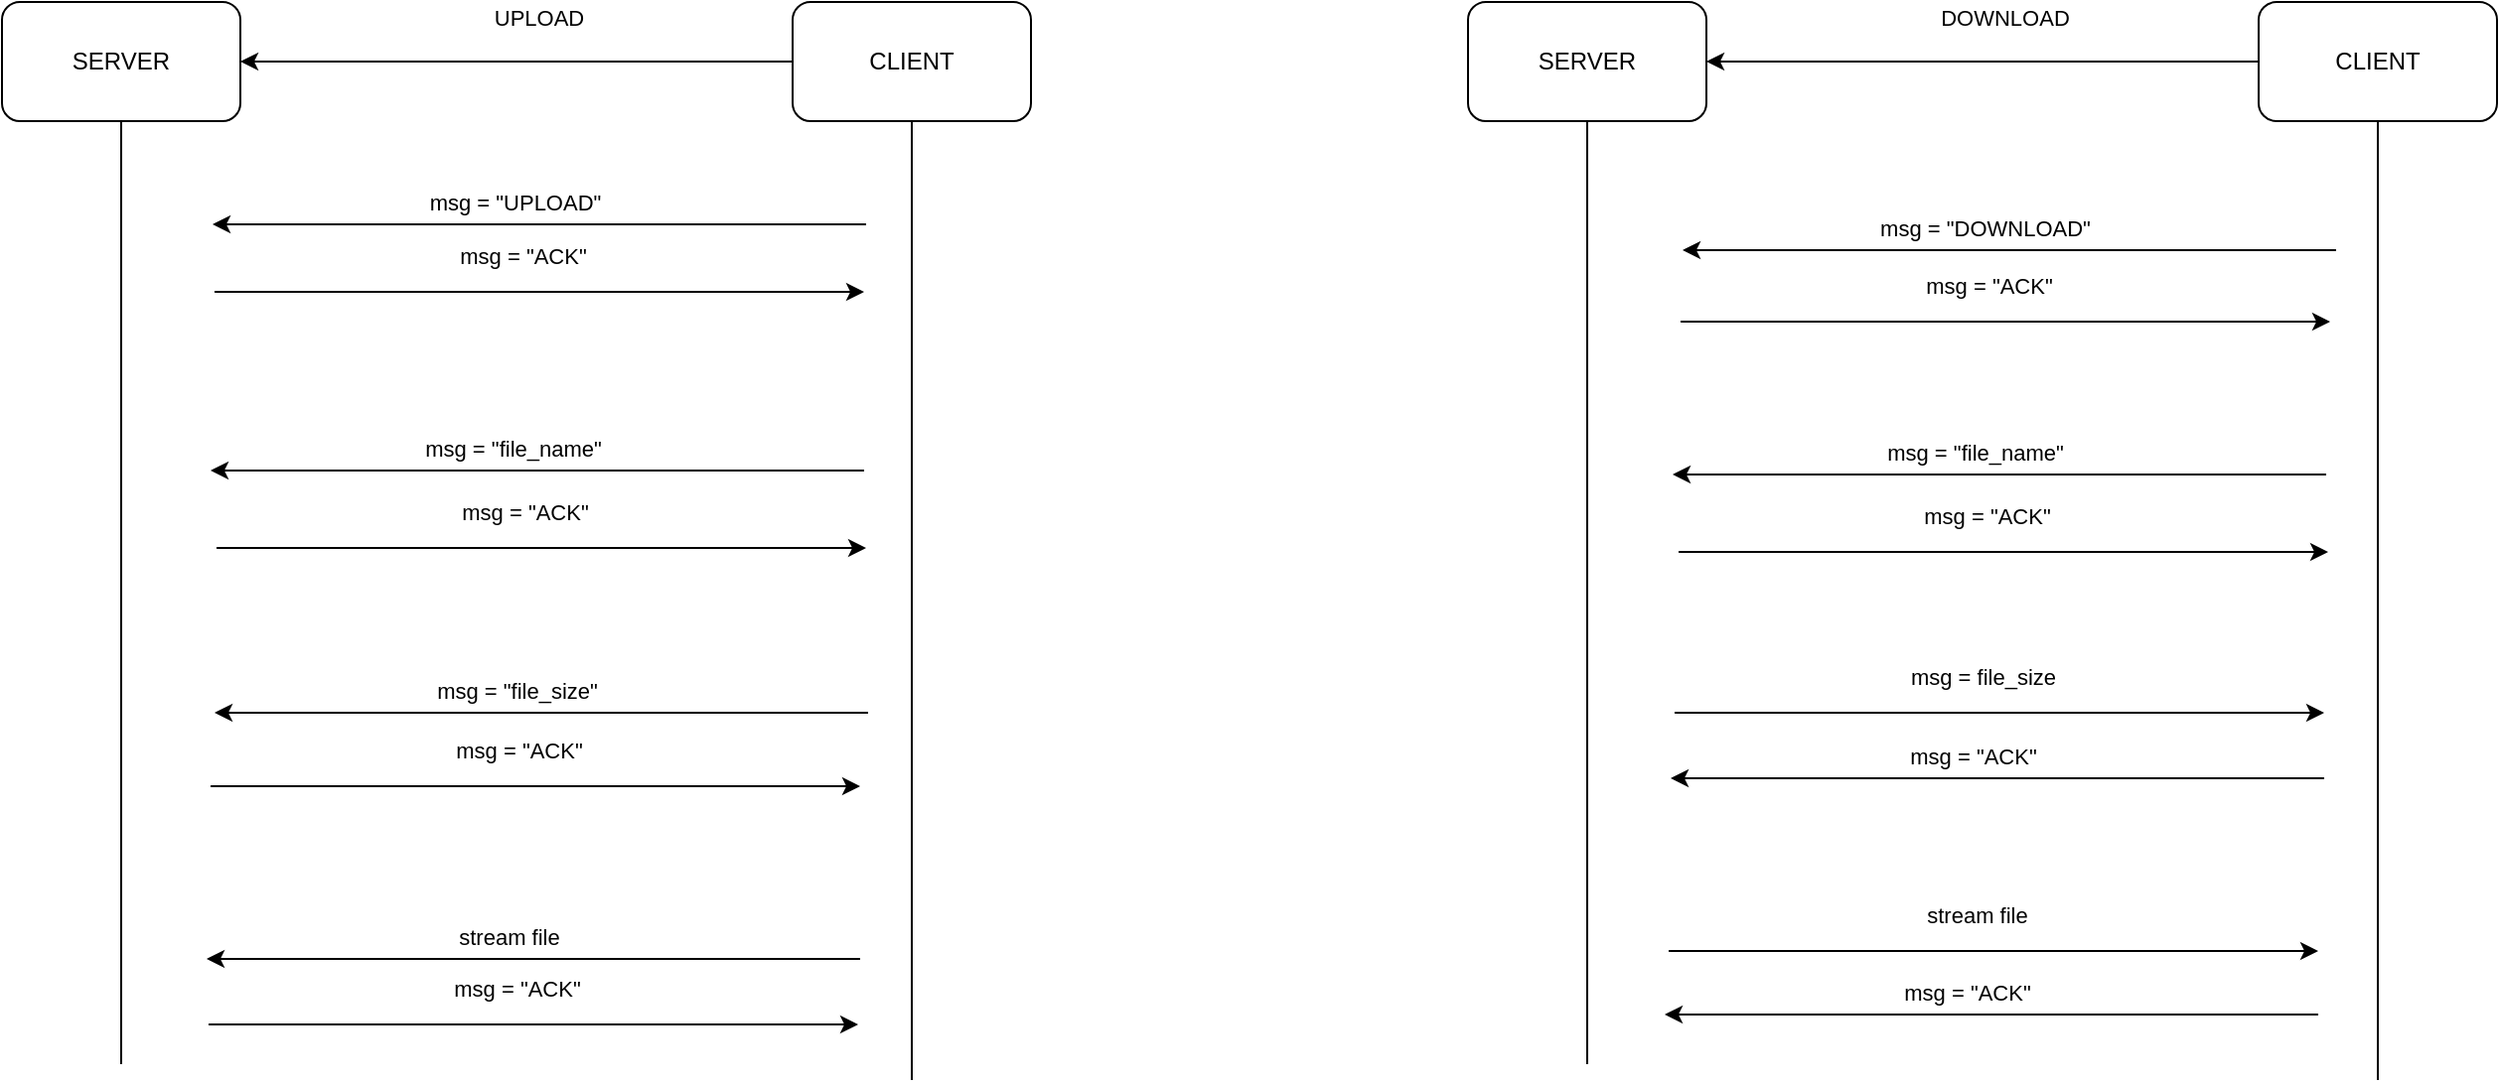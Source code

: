 <mxfile version="14.5.1" type="device"><diagram id="etTMe-aTBtykoKIRQ92Y" name="Página-1"><mxGraphModel dx="1938" dy="841" grid="0" gridSize="10" guides="1" tooltips="1" connect="1" arrows="1" fold="1" page="0" pageScale="1" pageWidth="827" pageHeight="1169" math="0" shadow="0"><root><mxCell id="0"/><mxCell id="1" parent="0"/><mxCell id="kEZy8tKeSXpMMvffPhkG-1" value="SERVER" style="rounded=1;whiteSpace=wrap;html=1;" vertex="1" parent="1"><mxGeometry x="-24" y="31" width="120" height="60" as="geometry"/></mxCell><mxCell id="kEZy8tKeSXpMMvffPhkG-6" style="edgeStyle=orthogonalEdgeStyle;rounded=0;orthogonalLoop=1;jettySize=auto;html=1;entryX=1;entryY=0.5;entryDx=0;entryDy=0;" edge="1" parent="1" source="kEZy8tKeSXpMMvffPhkG-2" target="kEZy8tKeSXpMMvffPhkG-1"><mxGeometry relative="1" as="geometry"/></mxCell><mxCell id="kEZy8tKeSXpMMvffPhkG-7" value="UPLOAD" style="edgeLabel;html=1;align=center;verticalAlign=middle;resizable=0;points=[];" vertex="1" connectable="0" parent="kEZy8tKeSXpMMvffPhkG-6"><mxGeometry x="0.259" y="1" relative="1" as="geometry"><mxPoint x="47" y="-23" as="offset"/></mxGeometry></mxCell><mxCell id="kEZy8tKeSXpMMvffPhkG-2" value="CLIENT" style="rounded=1;whiteSpace=wrap;html=1;" vertex="1" parent="1"><mxGeometry x="374" y="31" width="120" height="60" as="geometry"/></mxCell><mxCell id="kEZy8tKeSXpMMvffPhkG-3" value="" style="endArrow=none;html=1;entryX=0.5;entryY=1;entryDx=0;entryDy=0;" edge="1" parent="1" target="kEZy8tKeSXpMMvffPhkG-1"><mxGeometry width="50" height="50" relative="1" as="geometry"><mxPoint x="36" y="566" as="sourcePoint"/><mxPoint x="414" y="309" as="targetPoint"/></mxGeometry></mxCell><mxCell id="kEZy8tKeSXpMMvffPhkG-4" value="" style="endArrow=none;html=1;entryX=0.5;entryY=1;entryDx=0;entryDy=0;" edge="1" parent="1" target="kEZy8tKeSXpMMvffPhkG-2"><mxGeometry width="50" height="50" relative="1" as="geometry"><mxPoint x="434" y="574" as="sourcePoint"/><mxPoint x="437.42" y="125" as="targetPoint"/></mxGeometry></mxCell><mxCell id="kEZy8tKeSXpMMvffPhkG-8" value="" style="endArrow=classic;html=1;" edge="1" parent="1"><mxGeometry width="50" height="50" relative="1" as="geometry"><mxPoint x="411" y="143" as="sourcePoint"/><mxPoint x="82" y="143" as="targetPoint"/></mxGeometry></mxCell><mxCell id="kEZy8tKeSXpMMvffPhkG-9" value="msg = &quot;UPLOAD&quot;" style="edgeLabel;html=1;align=center;verticalAlign=middle;resizable=0;points=[];" vertex="1" connectable="0" parent="kEZy8tKeSXpMMvffPhkG-8"><mxGeometry x="0.113" y="4" relative="1" as="geometry"><mxPoint x="6" y="-15" as="offset"/></mxGeometry></mxCell><mxCell id="kEZy8tKeSXpMMvffPhkG-10" value="" style="endArrow=classic;html=1;" edge="1" parent="1"><mxGeometry width="50" height="50" relative="1" as="geometry"><mxPoint x="84" y="306" as="sourcePoint"/><mxPoint x="411" y="306" as="targetPoint"/></mxGeometry></mxCell><mxCell id="kEZy8tKeSXpMMvffPhkG-11" value="msg = &quot;ACK&quot;" style="edgeLabel;html=1;align=center;verticalAlign=middle;resizable=0;points=[];" vertex="1" connectable="0" parent="kEZy8tKeSXpMMvffPhkG-10"><mxGeometry x="0.113" y="4" relative="1" as="geometry"><mxPoint x="-27" y="-14" as="offset"/></mxGeometry></mxCell><mxCell id="kEZy8tKeSXpMMvffPhkG-14" value="" style="endArrow=classic;html=1;" edge="1" parent="1"><mxGeometry width="50" height="50" relative="1" as="geometry"><mxPoint x="410" y="267" as="sourcePoint"/><mxPoint x="81" y="267" as="targetPoint"/></mxGeometry></mxCell><mxCell id="kEZy8tKeSXpMMvffPhkG-15" value="msg = &quot;file_name&quot;" style="edgeLabel;html=1;align=center;verticalAlign=middle;resizable=0;points=[];" vertex="1" connectable="0" parent="kEZy8tKeSXpMMvffPhkG-14"><mxGeometry x="0.113" y="4" relative="1" as="geometry"><mxPoint x="6" y="-15" as="offset"/></mxGeometry></mxCell><mxCell id="kEZy8tKeSXpMMvffPhkG-16" value="" style="endArrow=classic;html=1;" edge="1" parent="1"><mxGeometry width="50" height="50" relative="1" as="geometry"><mxPoint x="408" y="513" as="sourcePoint"/><mxPoint x="79" y="513" as="targetPoint"/></mxGeometry></mxCell><mxCell id="kEZy8tKeSXpMMvffPhkG-17" value="stream file" style="edgeLabel;html=1;align=center;verticalAlign=middle;resizable=0;points=[];" vertex="1" connectable="0" parent="kEZy8tKeSXpMMvffPhkG-16"><mxGeometry x="0.113" y="4" relative="1" as="geometry"><mxPoint x="6" y="-15" as="offset"/></mxGeometry></mxCell><mxCell id="kEZy8tKeSXpMMvffPhkG-18" value="" style="endArrow=classic;html=1;" edge="1" parent="1"><mxGeometry width="50" height="50" relative="1" as="geometry"><mxPoint x="412" y="389" as="sourcePoint"/><mxPoint x="83" y="389" as="targetPoint"/></mxGeometry></mxCell><mxCell id="kEZy8tKeSXpMMvffPhkG-19" value="msg = &quot;file_size&quot;" style="edgeLabel;html=1;align=center;verticalAlign=middle;resizable=0;points=[];" vertex="1" connectable="0" parent="kEZy8tKeSXpMMvffPhkG-18"><mxGeometry x="0.113" y="4" relative="1" as="geometry"><mxPoint x="6" y="-15" as="offset"/></mxGeometry></mxCell><mxCell id="kEZy8tKeSXpMMvffPhkG-20" value="" style="endArrow=classic;html=1;" edge="1" parent="1"><mxGeometry width="50" height="50" relative="1" as="geometry"><mxPoint x="81" y="426" as="sourcePoint"/><mxPoint x="408" y="426" as="targetPoint"/></mxGeometry></mxCell><mxCell id="kEZy8tKeSXpMMvffPhkG-21" value="msg = &quot;ACK&quot;" style="edgeLabel;html=1;align=center;verticalAlign=middle;resizable=0;points=[];" vertex="1" connectable="0" parent="kEZy8tKeSXpMMvffPhkG-20"><mxGeometry x="0.113" y="4" relative="1" as="geometry"><mxPoint x="-27" y="-14" as="offset"/></mxGeometry></mxCell><mxCell id="kEZy8tKeSXpMMvffPhkG-22" value="SERVER" style="rounded=1;whiteSpace=wrap;html=1;" vertex="1" parent="1"><mxGeometry x="714" y="31" width="120" height="60" as="geometry"/></mxCell><mxCell id="kEZy8tKeSXpMMvffPhkG-23" style="edgeStyle=orthogonalEdgeStyle;rounded=0;orthogonalLoop=1;jettySize=auto;html=1;entryX=1;entryY=0.5;entryDx=0;entryDy=0;" edge="1" source="kEZy8tKeSXpMMvffPhkG-25" target="kEZy8tKeSXpMMvffPhkG-22" parent="1"><mxGeometry relative="1" as="geometry"/></mxCell><mxCell id="kEZy8tKeSXpMMvffPhkG-24" value="DOWNLOAD" style="edgeLabel;html=1;align=center;verticalAlign=middle;resizable=0;points=[];" vertex="1" connectable="0" parent="kEZy8tKeSXpMMvffPhkG-23"><mxGeometry x="0.259" y="1" relative="1" as="geometry"><mxPoint x="47" y="-23" as="offset"/></mxGeometry></mxCell><mxCell id="kEZy8tKeSXpMMvffPhkG-25" value="CLIENT" style="rounded=1;whiteSpace=wrap;html=1;" vertex="1" parent="1"><mxGeometry x="1112" y="31" width="120" height="60" as="geometry"/></mxCell><mxCell id="kEZy8tKeSXpMMvffPhkG-26" value="" style="endArrow=none;html=1;entryX=0.5;entryY=1;entryDx=0;entryDy=0;" edge="1" target="kEZy8tKeSXpMMvffPhkG-22" parent="1"><mxGeometry width="50" height="50" relative="1" as="geometry"><mxPoint x="774" y="566" as="sourcePoint"/><mxPoint x="1152" y="309" as="targetPoint"/></mxGeometry></mxCell><mxCell id="kEZy8tKeSXpMMvffPhkG-27" value="" style="endArrow=none;html=1;entryX=0.5;entryY=1;entryDx=0;entryDy=0;" edge="1" target="kEZy8tKeSXpMMvffPhkG-25" parent="1"><mxGeometry width="50" height="50" relative="1" as="geometry"><mxPoint x="1172" y="574" as="sourcePoint"/><mxPoint x="1175.42" y="125" as="targetPoint"/></mxGeometry></mxCell><mxCell id="kEZy8tKeSXpMMvffPhkG-28" value="" style="endArrow=classic;html=1;" edge="1" parent="1"><mxGeometry width="50" height="50" relative="1" as="geometry"><mxPoint x="1151" y="156" as="sourcePoint"/><mxPoint x="822.0" y="156" as="targetPoint"/></mxGeometry></mxCell><mxCell id="kEZy8tKeSXpMMvffPhkG-29" value="msg = &quot;DOWNLOAD&quot;" style="edgeLabel;html=1;align=center;verticalAlign=middle;resizable=0;points=[];" vertex="1" connectable="0" parent="kEZy8tKeSXpMMvffPhkG-28"><mxGeometry x="0.113" y="4" relative="1" as="geometry"><mxPoint x="6" y="-15" as="offset"/></mxGeometry></mxCell><mxCell id="kEZy8tKeSXpMMvffPhkG-30" value="" style="endArrow=classic;html=1;" edge="1" parent="1"><mxGeometry width="50" height="50" relative="1" as="geometry"><mxPoint x="820.0" y="308" as="sourcePoint"/><mxPoint x="1147" y="308" as="targetPoint"/></mxGeometry></mxCell><mxCell id="kEZy8tKeSXpMMvffPhkG-31" value="msg = &quot;ACK&quot;" style="edgeLabel;html=1;align=center;verticalAlign=middle;resizable=0;points=[];" vertex="1" connectable="0" parent="kEZy8tKeSXpMMvffPhkG-30"><mxGeometry x="0.113" y="4" relative="1" as="geometry"><mxPoint x="-27" y="-14" as="offset"/></mxGeometry></mxCell><mxCell id="kEZy8tKeSXpMMvffPhkG-32" value="" style="endArrow=classic;html=1;" edge="1" parent="1"><mxGeometry width="50" height="50" relative="1" as="geometry"><mxPoint x="1146" y="269" as="sourcePoint"/><mxPoint x="817" y="269" as="targetPoint"/></mxGeometry></mxCell><mxCell id="kEZy8tKeSXpMMvffPhkG-33" value="msg = &quot;file_name&quot;" style="edgeLabel;html=1;align=center;verticalAlign=middle;resizable=0;points=[];" vertex="1" connectable="0" parent="kEZy8tKeSXpMMvffPhkG-32"><mxGeometry x="0.113" y="4" relative="1" as="geometry"><mxPoint x="6" y="-15" as="offset"/></mxGeometry></mxCell><mxCell id="kEZy8tKeSXpMMvffPhkG-40" value="" style="endArrow=classic;html=1;" edge="1" parent="1"><mxGeometry width="50" height="50" relative="1" as="geometry"><mxPoint x="818.0" y="389" as="sourcePoint"/><mxPoint x="1145" y="389" as="targetPoint"/></mxGeometry></mxCell><mxCell id="kEZy8tKeSXpMMvffPhkG-41" value="msg = file_size" style="edgeLabel;html=1;align=center;verticalAlign=middle;resizable=0;points=[];" vertex="1" connectable="0" parent="kEZy8tKeSXpMMvffPhkG-40"><mxGeometry x="0.113" y="4" relative="1" as="geometry"><mxPoint x="-27" y="-14" as="offset"/></mxGeometry></mxCell><mxCell id="kEZy8tKeSXpMMvffPhkG-44" value="" style="endArrow=classic;html=1;" edge="1" parent="1"><mxGeometry width="50" height="50" relative="1" as="geometry"><mxPoint x="1145" y="422" as="sourcePoint"/><mxPoint x="816" y="422" as="targetPoint"/></mxGeometry></mxCell><mxCell id="kEZy8tKeSXpMMvffPhkG-45" value="msg = &quot;ACK&quot;" style="edgeLabel;html=1;align=center;verticalAlign=middle;resizable=0;points=[];" vertex="1" connectable="0" parent="kEZy8tKeSXpMMvffPhkG-44"><mxGeometry x="0.113" y="4" relative="1" as="geometry"><mxPoint x="6" y="-15" as="offset"/></mxGeometry></mxCell><mxCell id="kEZy8tKeSXpMMvffPhkG-46" value="" style="endArrow=classic;html=1;" edge="1" parent="1"><mxGeometry width="50" height="50" relative="1" as="geometry"><mxPoint x="815" y="509" as="sourcePoint"/><mxPoint x="1142" y="509" as="targetPoint"/></mxGeometry></mxCell><mxCell id="kEZy8tKeSXpMMvffPhkG-47" value="stream file" style="edgeLabel;html=1;align=center;verticalAlign=middle;resizable=0;points=[];" vertex="1" connectable="0" parent="kEZy8tKeSXpMMvffPhkG-46"><mxGeometry x="0.113" y="4" relative="1" as="geometry"><mxPoint x="-27" y="-14" as="offset"/></mxGeometry></mxCell><mxCell id="kEZy8tKeSXpMMvffPhkG-48" value="" style="endArrow=classic;html=1;" edge="1" parent="1"><mxGeometry width="50" height="50" relative="1" as="geometry"><mxPoint x="83" y="177" as="sourcePoint"/><mxPoint x="410" y="177" as="targetPoint"/></mxGeometry></mxCell><mxCell id="kEZy8tKeSXpMMvffPhkG-49" value="msg = &quot;ACK&quot;" style="edgeLabel;html=1;align=center;verticalAlign=middle;resizable=0;points=[];" vertex="1" connectable="0" parent="kEZy8tKeSXpMMvffPhkG-48"><mxGeometry x="0.113" y="4" relative="1" as="geometry"><mxPoint x="-27" y="-14" as="offset"/></mxGeometry></mxCell><mxCell id="kEZy8tKeSXpMMvffPhkG-50" value="" style="endArrow=classic;html=1;" edge="1" parent="1"><mxGeometry width="50" height="50" relative="1" as="geometry"><mxPoint x="80" y="546" as="sourcePoint"/><mxPoint x="407" y="546" as="targetPoint"/></mxGeometry></mxCell><mxCell id="kEZy8tKeSXpMMvffPhkG-51" value="msg = &quot;ACK&quot;" style="edgeLabel;html=1;align=center;verticalAlign=middle;resizable=0;points=[];" vertex="1" connectable="0" parent="kEZy8tKeSXpMMvffPhkG-50"><mxGeometry x="0.113" y="4" relative="1" as="geometry"><mxPoint x="-27" y="-14" as="offset"/></mxGeometry></mxCell><mxCell id="kEZy8tKeSXpMMvffPhkG-52" value="" style="endArrow=classic;html=1;" edge="1" parent="1"><mxGeometry width="50" height="50" relative="1" as="geometry"><mxPoint x="1142" y="541" as="sourcePoint"/><mxPoint x="813" y="541" as="targetPoint"/></mxGeometry></mxCell><mxCell id="kEZy8tKeSXpMMvffPhkG-53" value="msg = &quot;ACK&quot;" style="edgeLabel;html=1;align=center;verticalAlign=middle;resizable=0;points=[];" vertex="1" connectable="0" parent="kEZy8tKeSXpMMvffPhkG-52"><mxGeometry x="0.113" y="4" relative="1" as="geometry"><mxPoint x="6" y="-15" as="offset"/></mxGeometry></mxCell><mxCell id="kEZy8tKeSXpMMvffPhkG-54" value="" style="endArrow=classic;html=1;" edge="1" parent="1"><mxGeometry width="50" height="50" relative="1" as="geometry"><mxPoint x="821" y="192" as="sourcePoint"/><mxPoint x="1148" y="192" as="targetPoint"/></mxGeometry></mxCell><mxCell id="kEZy8tKeSXpMMvffPhkG-55" value="msg = &quot;ACK&quot;" style="edgeLabel;html=1;align=center;verticalAlign=middle;resizable=0;points=[];" vertex="1" connectable="0" parent="kEZy8tKeSXpMMvffPhkG-54"><mxGeometry x="0.113" y="4" relative="1" as="geometry"><mxPoint x="-27" y="-14" as="offset"/></mxGeometry></mxCell></root></mxGraphModel></diagram></mxfile>
